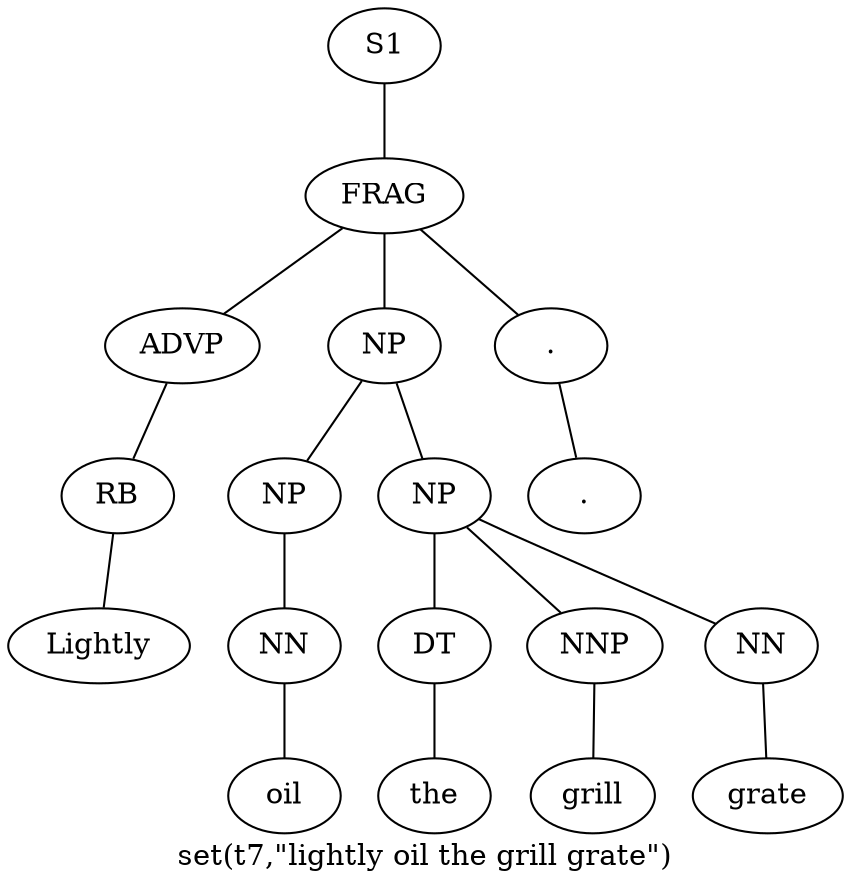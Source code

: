 graph SyntaxGraph {
	label = "set(t7,\"lightly oil the grill grate\")";
	Node0 [label="S1"];
	Node1 [label="FRAG"];
	Node2 [label="ADVP"];
	Node3 [label="RB"];
	Node4 [label="Lightly"];
	Node5 [label="NP"];
	Node6 [label="NP"];
	Node7 [label="NN"];
	Node8 [label="oil"];
	Node9 [label="NP"];
	Node10 [label="DT"];
	Node11 [label="the"];
	Node12 [label="NNP"];
	Node13 [label="grill"];
	Node14 [label="NN"];
	Node15 [label="grate"];
	Node16 [label="."];
	Node17 [label="."];

	Node0 -- Node1;
	Node1 -- Node2;
	Node1 -- Node5;
	Node1 -- Node16;
	Node2 -- Node3;
	Node3 -- Node4;
	Node5 -- Node6;
	Node5 -- Node9;
	Node6 -- Node7;
	Node7 -- Node8;
	Node9 -- Node10;
	Node9 -- Node12;
	Node9 -- Node14;
	Node10 -- Node11;
	Node12 -- Node13;
	Node14 -- Node15;
	Node16 -- Node17;
}